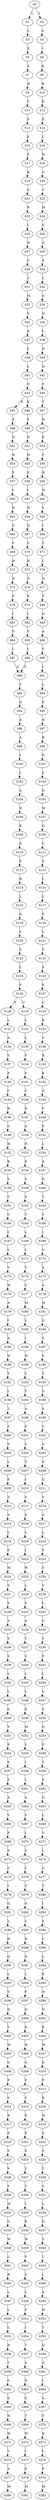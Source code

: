 strict digraph  {
	S0 -> S1 [ label = L ];
	S0 -> S2 [ label = I ];
	S1 -> S3 [ label = L ];
	S2 -> S4 [ label = S ];
	S3 -> S5 [ label = P ];
	S4 -> S6 [ label = I ];
	S5 -> S7 [ label = L ];
	S6 -> S8 [ label = R ];
	S7 -> S9 [ label = H ];
	S8 -> S10 [ label = R ];
	S9 -> S11 [ label = V ];
	S10 -> S12 [ label = K ];
	S11 -> S13 [ label = S ];
	S12 -> S14 [ label = E ];
	S13 -> S15 [ label = F ];
	S14 -> S16 [ label = L ];
	S15 -> S17 [ label = S ];
	S16 -> S18 [ label = N ];
	S17 -> S19 [ label = K ];
	S18 -> S20 [ label = C ];
	S19 -> S21 [ label = A ];
	S20 -> S22 [ label = V ];
	S21 -> S23 [ label = R ];
	S22 -> S24 [ label = M ];
	S23 -> S25 [ label = I ];
	S24 -> S26 [ label = S ];
	S25 -> S27 [ label = N ];
	S26 -> S28 [ label = S ];
	S27 -> S29 [ label = C ];
	S28 -> S30 [ label = A ];
	S29 -> S31 [ label = T ];
	S30 -> S32 [ label = L ];
	S31 -> S33 [ label = M ];
	S32 -> S34 [ label = G ];
	S33 -> S35 [ label = S ];
	S34 -> S36 [ label = Q ];
	S35 -> S37 [ label = D ];
	S36 -> S38 [ label = L ];
	S37 -> S39 [ label = L ];
	S38 -> S40 [ label = N ];
	S39 -> S41 [ label = L ];
	S40 -> S42 [ label = Q ];
	S41 -> S43 [ label = G ];
	S42 -> S44 [ label = F ];
	S43 -> S45 [ label = R ];
	S43 -> S46 [ label = K ];
	S44 -> S47 [ label = T ];
	S45 -> S48 [ label = F ];
	S46 -> S49 [ label = F ];
	S47 -> S50 [ label = N ];
	S48 -> S51 [ label = N ];
	S49 -> S52 [ label = N ];
	S50 -> S53 [ label = K ];
	S51 -> S54 [ label = H ];
	S52 -> S55 [ label = H ];
	S53 -> S56 [ label = V ];
	S54 -> S57 [ label = F ];
	S55 -> S58 [ label = F ];
	S56 -> S59 [ label = N ];
	S57 -> S60 [ label = I ];
	S58 -> S61 [ label = I ];
	S59 -> S62 [ label = W ];
	S60 -> S63 [ label = N ];
	S61 -> S64 [ label = N ];
	S62 -> S65 [ label = Y ];
	S63 -> S66 [ label = G ];
	S64 -> S67 [ label = Q ];
	S65 -> S68 [ label = I ];
	S66 -> S69 [ label = V ];
	S67 -> S70 [ label = V ];
	S68 -> S71 [ label = V ];
	S69 -> S72 [ label = H ];
	S70 -> S73 [ label = H ];
	S71 -> S74 [ label = L ];
	S72 -> S75 [ label = G ];
	S73 -> S76 [ label = G ];
	S74 -> S77 [ label = G ];
	S75 -> S78 [ label = F ];
	S76 -> S79 [ label = F ];
	S77 -> S80 [ label = T ];
	S78 -> S81 [ label = I ];
	S79 -> S82 [ label = I ];
	S80 -> S83 [ label = G ];
	S81 -> S84 [ label = V ];
	S82 -> S85 [ label = V ];
	S83 -> S86 [ label = A ];
	S84 -> S87 [ label = I ];
	S85 -> S88 [ label = I ];
	S86 -> S89 [ label = T ];
	S87 -> S90 [ label = G ];
	S88 -> S90 [ label = G ];
	S89 -> S91 [ label = I ];
	S90 -> S92 [ label = T ];
	S91 -> S93 [ label = L ];
	S92 -> S94 [ label = G ];
	S93 -> S95 [ label = F ];
	S94 -> S96 [ label = A ];
	S95 -> S97 [ label = N ];
	S96 -> S98 [ label = A ];
	S97 -> S99 [ label = R ];
	S98 -> S100 [ label = I ];
	S99 -> S101 [ label = G ];
	S100 -> S102 [ label = L ];
	S101 -> S103 [ label = E ];
	S102 -> S104 [ label = A ];
	S103 -> S105 [ label = Q ];
	S104 -> S106 [ label = N ];
	S105 -> S107 [ label = M ];
	S106 -> S108 [ label = R ];
	S107 -> S109 [ label = G ];
	S108 -> S110 [ label = G ];
	S109 -> S111 [ label = C ];
	S110 -> S112 [ label = E ];
	S111 -> S113 [ label = S ];
	S112 -> S114 [ label = R ];
	S113 -> S115 [ label = L ];
	S114 -> S116 [ label = L ];
	S115 -> S117 [ label = L ];
	S116 -> S118 [ label = G ];
	S117 -> S119 [ label = F ];
	S118 -> S120 [ label = C ];
	S119 -> S121 [ label = L ];
	S120 -> S122 [ label = S ];
	S121 -> S123 [ label = V ];
	S122 -> S124 [ label = L ];
	S123 -> S125 [ label = S ];
	S124 -> S126 [ label = F ];
	S125 -> S127 [ label = F ];
	S126 -> S128 [ label = F ];
	S126 -> S129 [ label = V ];
	S127 -> S130 [ label = C ];
	S128 -> S131 [ label = L ];
	S129 -> S132 [ label = L ];
	S130 -> S133 [ label = R ];
	S131 -> S134 [ label = A ];
	S132 -> S135 [ label = L ];
	S133 -> S136 [ label = V ];
	S134 -> S137 [ label = V ];
	S135 -> S138 [ label = V ];
	S136 -> S139 [ label = R ];
	S137 -> S140 [ label = F ];
	S138 -> S141 [ label = F ];
	S139 -> S142 [ label = K ];
	S140 -> S143 [ label = C ];
	S141 -> S144 [ label = C ];
	S142 -> S145 [ label = S ];
	S143 -> S146 [ label = R ];
	S144 -> S147 [ label = R ];
	S145 -> S148 [ label = C ];
	S146 -> S149 [ label = G ];
	S147 -> S150 [ label = A ];
	S148 -> S151 [ label = F ];
	S149 -> S152 [ label = H ];
	S150 -> S153 [ label = H ];
	S151 -> S154 [ label = L ];
	S152 -> S155 [ label = K ];
	S153 -> S156 [ label = K ];
	S154 -> S157 [ label = A ];
	S155 -> S158 [ label = S ];
	S156 -> S159 [ label = S ];
	S157 -> S160 [ label = G ];
	S158 -> S161 [ label = C ];
	S159 -> S162 [ label = S ];
	S160 -> S163 [ label = T ];
	S161 -> S164 [ label = C ];
	S162 -> S165 [ label = V ];
	S163 -> S166 [ label = V ];
	S164 -> S167 [ label = L ];
	S165 -> S168 [ label = L ];
	S166 -> S169 [ label = I ];
	S167 -> S170 [ label = L ];
	S168 -> S171 [ label = L ];
	S169 -> S172 [ label = V ];
	S170 -> S173 [ label = V ];
	S171 -> S174 [ label = V ];
	S172 -> S175 [ label = A ];
	S173 -> S176 [ label = W ];
	S174 -> S177 [ label = C ];
	S175 -> S178 [ label = A ];
	S176 -> S179 [ label = A ];
	S177 -> S180 [ label = M ];
	S178 -> S181 [ label = M ];
	S179 -> S182 [ label = I ];
	S180 -> S183 [ label = L ];
	S181 -> S184 [ label = G ];
	S182 -> S185 [ label = A ];
	S183 -> S186 [ label = I ];
	S184 -> S187 [ label = S ];
	S185 -> S188 [ label = W ];
	S186 -> S189 [ label = W ];
	S187 -> S190 [ label = V ];
	S188 -> S191 [ label = S ];
	S189 -> S192 [ label = C ];
	S190 -> S193 [ label = T ];
	S191 -> S194 [ label = I ];
	S192 -> S195 [ label = T ];
	S193 -> S196 [ label = G ];
	S194 -> S197 [ label = T ];
	S195 -> S198 [ label = A ];
	S196 -> S199 [ label = S ];
	S197 -> S200 [ label = F ];
	S198 -> S201 [ label = F ];
	S199 -> S202 [ label = V ];
	S200 -> S203 [ label = V ];
	S201 -> S204 [ label = V ];
	S202 -> S205 [ label = V ];
	S203 -> S206 [ label = L ];
	S204 -> S207 [ label = T ];
	S205 -> S208 [ label = S ];
	S206 -> S209 [ label = F ];
	S207 -> S210 [ label = I ];
	S208 -> S211 [ label = G ];
	S209 -> S212 [ label = S ];
	S210 -> S213 [ label = S ];
	S211 -> S214 [ label = Y ];
	S212 -> S215 [ label = S ];
	S213 -> S216 [ label = S ];
	S214 -> S217 [ label = A ];
	S215 -> S218 [ label = L ];
	S216 -> S219 [ label = L ];
	S217 -> S220 [ label = L ];
	S218 -> S221 [ label = F ];
	S219 -> S222 [ label = I ];
	S220 -> S223 [ label = S ];
	S221 -> S224 [ label = W ];
	S222 -> S225 [ label = W ];
	S223 -> S226 [ label = Y ];
	S224 -> S227 [ label = S ];
	S225 -> S228 [ label = L ];
	S226 -> S229 [ label = Y ];
	S227 -> S230 [ label = F ];
	S228 -> S231 [ label = F ];
	S229 -> S232 [ label = L ];
	S230 -> S233 [ label = A ];
	S231 -> S234 [ label = A ];
	S232 -> S235 [ label = G ];
	S233 -> S236 [ label = V ];
	S234 -> S237 [ label = V ];
	S235 -> S238 [ label = V ];
	S236 -> S239 [ label = S ];
	S237 -> S240 [ label = S ];
	S238 -> S241 [ label = F ];
	S239 -> S242 [ label = L ];
	S240 -> S243 [ label = L ];
	S241 -> S244 [ label = L ];
	S242 -> S245 [ label = L ];
	S243 -> S246 [ label = L ];
	S244 -> S247 [ label = L ];
	S245 -> S248 [ label = G ];
	S246 -> S249 [ label = G ];
	S247 -> S250 [ label = S ];
	S248 -> S251 [ label = V ];
	S249 -> S252 [ label = M ];
	S250 -> S253 [ label = G ];
	S251 -> S254 [ label = S ];
	S252 -> S255 [ label = L ];
	S253 -> S256 [ label = F ];
	S254 -> S257 [ label = S ];
	S255 -> S258 [ label = I ];
	S256 -> S259 [ label = T ];
	S257 -> S260 [ label = F ];
	S258 -> S261 [ label = L ];
	S259 -> S262 [ label = F ];
	S260 -> S263 [ label = A ];
	S261 -> S264 [ label = A ];
	S262 -> S265 [ label = G ];
	S263 -> S266 [ label = V ];
	S264 -> S267 [ label = V ];
	S265 -> S268 [ label = L ];
	S266 -> S269 [ label = F ];
	S267 -> S270 [ label = I ];
	S268 -> S271 [ label = V ];
	S269 -> S272 [ label = S ];
	S270 -> S273 [ label = S ];
	S271 -> S274 [ label = L ];
	S272 -> S275 [ label = C ];
	S273 -> S276 [ label = C ];
	S274 -> S277 [ label = C ];
	S275 -> S278 [ label = I ];
	S276 -> S279 [ label = V ];
	S277 -> S280 [ label = T ];
	S278 -> S281 [ label = G ];
	S279 -> S282 [ label = G ];
	S280 -> S283 [ label = I ];
	S281 -> S284 [ label = L ];
	S282 -> S285 [ label = L ];
	S283 -> S286 [ label = F ];
	S284 -> S287 [ label = H ];
	S285 -> S288 [ label = H ];
	S286 -> S289 [ label = L ];
	S287 -> S290 [ label = Q ];
	S288 -> S291 [ label = Q ];
	S289 -> S292 [ label = L ];
	S290 -> S293 [ label = L ];
	S291 -> S294 [ label = L ];
	S292 -> S295 [ label = R ];
	S293 -> S296 [ label = V ];
	S294 -> S297 [ label = F ];
	S295 -> S298 [ label = N ];
	S296 -> S299 [ label = D ];
	S297 -> S300 [ label = D ];
	S298 -> S301 [ label = N ];
	S299 -> S302 [ label = V ];
	S300 -> S303 [ label = K ];
	S301 -> S304 [ label = R ];
	S302 -> S305 [ label = W ];
	S303 -> S306 [ label = W ];
	S304 -> S307 [ label = W ];
	S305 -> S308 [ label = G ];
	S306 -> S309 [ label = G ];
	S307 -> S310 [ label = D ];
	S308 -> S311 [ label = P ];
	S309 -> S312 [ label = P ];
	S310 -> S313 [ label = P ];
	S311 -> S314 [ label = S ];
	S312 -> S315 [ label = S ];
	S313 -> S316 [ label = R ];
	S314 -> S317 [ label = R ];
	S315 -> S318 [ label = K ];
	S316 -> S319 [ label = N ];
	S317 -> S320 [ label = P ];
	S318 -> S321 [ label = P ];
	S319 -> S322 [ label = S ];
	S320 -> S323 [ label = S ];
	S321 -> S324 [ label = S ];
	S322 -> S325 [ label = S ];
	S323 -> S326 [ label = V ];
	S324 -> S327 [ label = V ];
	S325 -> S328 [ label = T ];
	S326 -> S329 [ label = Y ];
	S327 -> S330 [ label = Y ];
	S328 -> S331 [ label = Y ];
	S329 -> S332 [ label = M ];
	S330 -> S333 [ label = L ];
	S331 -> S334 [ label = L ];
	S332 -> S335 [ label = G ];
	S333 -> S336 [ label = E ];
	S334 -> S337 [ label = D ];
	S335 -> S338 [ label = W ];
	S336 -> S339 [ label = W ];
	S337 -> S340 [ label = V ];
	S338 -> S341 [ label = L ];
	S339 -> S342 [ label = V ];
	S340 -> S343 [ label = I ];
	S341 -> S344 [ label = R ];
	S342 -> S345 [ label = S ];
	S343 -> S346 [ label = I ];
	S344 -> S347 [ label = L ];
	S345 -> S348 [ label = L ];
	S346 -> S349 [ label = A ];
	S347 -> S350 [ label = L ];
	S348 -> S351 [ label = F ];
	S349 -> S352 [ label = W ];
	S350 -> S353 [ label = L ];
	S351 -> S354 [ label = I ];
	S352 -> S355 [ label = T ];
	S353 -> S356 [ label = H ];
	S354 -> S357 [ label = T ];
	S355 -> S358 [ label = Q ];
	S356 -> S359 [ label = T ];
	S357 -> S360 [ label = A ];
	S358 -> S361 [ label = S ];
	S359 -> S362 [ label = G ];
	S360 -> S363 [ label = G ];
	S361 -> S364 [ label = I ];
	S362 -> S365 [ label = S ];
	S363 -> S366 [ label = S ];
	S364 -> S367 [ label = A ];
	S365 -> S368 [ label = N ];
	S366 -> S369 [ label = T ];
	S367 -> S370 [ label = T ];
	S368 -> S371 [ label = W ];
	S369 -> S372 [ label = W ];
	S370 -> S373 [ label = K ];
	S371 -> S374 [ label = V ];
	S372 -> S375 [ label = I ];
	S373 -> S376 [ label = L ];
	S374 -> S377 [ label = A ];
	S375 -> S378 [ label = G ];
	S376 -> S379 [ label = P ];
	S377 -> S380 [ label = M ];
	S378 -> S381 [ label = M ];
	S379 -> S382 [ label = M ];
}
